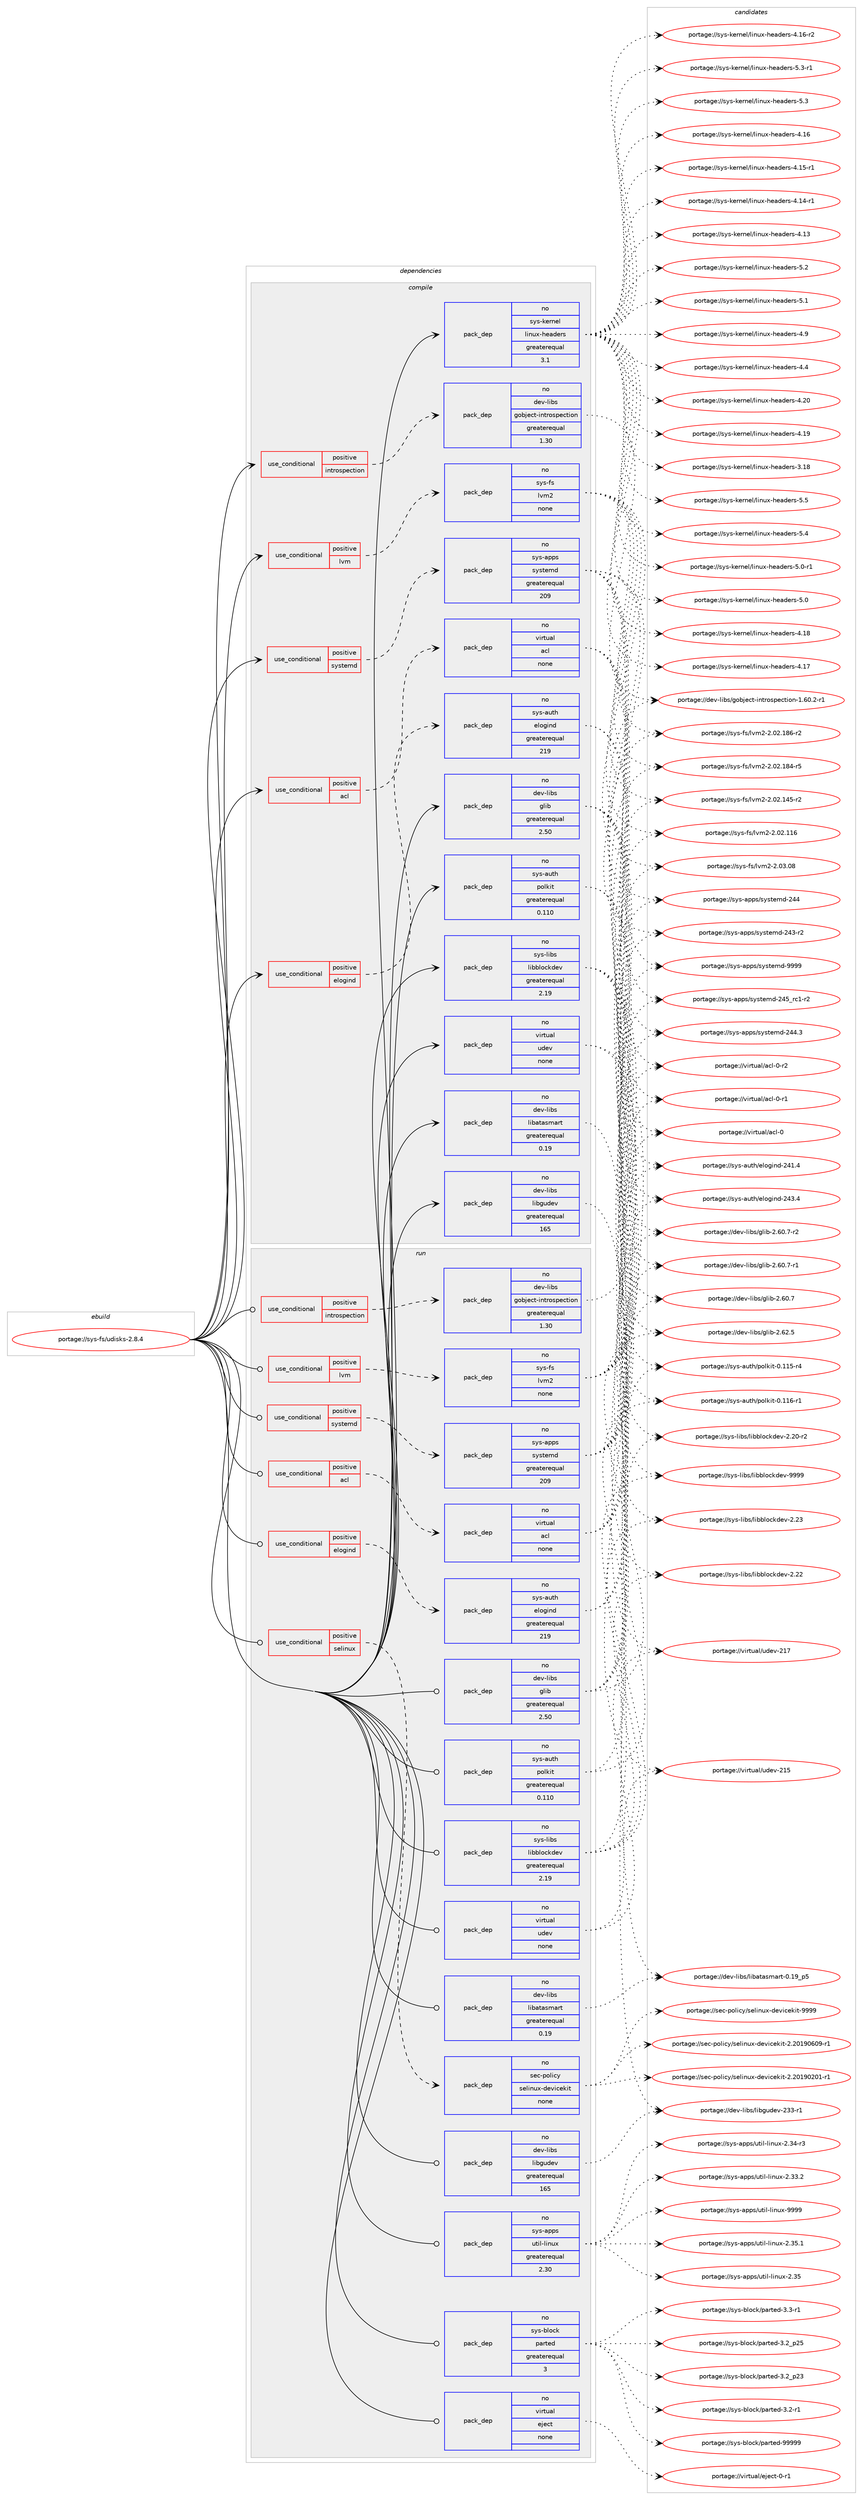 digraph prolog {

# *************
# Graph options
# *************

newrank=true;
concentrate=true;
compound=true;
graph [rankdir=LR,fontname=Helvetica,fontsize=10,ranksep=1.5];#, ranksep=2.5, nodesep=0.2];
edge  [arrowhead=vee];
node  [fontname=Helvetica,fontsize=10];

# **********
# The ebuild
# **********

subgraph cluster_leftcol {
color=gray;
rank=same;
label=<<i>ebuild</i>>;
id [label="portage://sys-fs/udisks-2.8.4", color=red, width=4, href="../sys-fs/udisks-2.8.4.svg"];
}

# ****************
# The dependencies
# ****************

subgraph cluster_midcol {
color=gray;
label=<<i>dependencies</i>>;
subgraph cluster_compile {
fillcolor="#eeeeee";
style=filled;
label=<<i>compile</i>>;
subgraph cond5874 {
dependency31769 [label=<<TABLE BORDER="0" CELLBORDER="1" CELLSPACING="0" CELLPADDING="4"><TR><TD ROWSPAN="3" CELLPADDING="10">use_conditional</TD></TR><TR><TD>positive</TD></TR><TR><TD>acl</TD></TR></TABLE>>, shape=none, color=red];
subgraph pack25092 {
dependency31770 [label=<<TABLE BORDER="0" CELLBORDER="1" CELLSPACING="0" CELLPADDING="4" WIDTH="220"><TR><TD ROWSPAN="6" CELLPADDING="30">pack_dep</TD></TR><TR><TD WIDTH="110">no</TD></TR><TR><TD>virtual</TD></TR><TR><TD>acl</TD></TR><TR><TD>none</TD></TR><TR><TD></TD></TR></TABLE>>, shape=none, color=blue];
}
dependency31769:e -> dependency31770:w [weight=20,style="dashed",arrowhead="vee"];
}
id:e -> dependency31769:w [weight=20,style="solid",arrowhead="vee"];
subgraph cond5875 {
dependency31771 [label=<<TABLE BORDER="0" CELLBORDER="1" CELLSPACING="0" CELLPADDING="4"><TR><TD ROWSPAN="3" CELLPADDING="10">use_conditional</TD></TR><TR><TD>positive</TD></TR><TR><TD>elogind</TD></TR></TABLE>>, shape=none, color=red];
subgraph pack25093 {
dependency31772 [label=<<TABLE BORDER="0" CELLBORDER="1" CELLSPACING="0" CELLPADDING="4" WIDTH="220"><TR><TD ROWSPAN="6" CELLPADDING="30">pack_dep</TD></TR><TR><TD WIDTH="110">no</TD></TR><TR><TD>sys-auth</TD></TR><TR><TD>elogind</TD></TR><TR><TD>greaterequal</TD></TR><TR><TD>219</TD></TR></TABLE>>, shape=none, color=blue];
}
dependency31771:e -> dependency31772:w [weight=20,style="dashed",arrowhead="vee"];
}
id:e -> dependency31771:w [weight=20,style="solid",arrowhead="vee"];
subgraph cond5876 {
dependency31773 [label=<<TABLE BORDER="0" CELLBORDER="1" CELLSPACING="0" CELLPADDING="4"><TR><TD ROWSPAN="3" CELLPADDING="10">use_conditional</TD></TR><TR><TD>positive</TD></TR><TR><TD>introspection</TD></TR></TABLE>>, shape=none, color=red];
subgraph pack25094 {
dependency31774 [label=<<TABLE BORDER="0" CELLBORDER="1" CELLSPACING="0" CELLPADDING="4" WIDTH="220"><TR><TD ROWSPAN="6" CELLPADDING="30">pack_dep</TD></TR><TR><TD WIDTH="110">no</TD></TR><TR><TD>dev-libs</TD></TR><TR><TD>gobject-introspection</TD></TR><TR><TD>greaterequal</TD></TR><TR><TD>1.30</TD></TR></TABLE>>, shape=none, color=blue];
}
dependency31773:e -> dependency31774:w [weight=20,style="dashed",arrowhead="vee"];
}
id:e -> dependency31773:w [weight=20,style="solid",arrowhead="vee"];
subgraph cond5877 {
dependency31775 [label=<<TABLE BORDER="0" CELLBORDER="1" CELLSPACING="0" CELLPADDING="4"><TR><TD ROWSPAN="3" CELLPADDING="10">use_conditional</TD></TR><TR><TD>positive</TD></TR><TR><TD>lvm</TD></TR></TABLE>>, shape=none, color=red];
subgraph pack25095 {
dependency31776 [label=<<TABLE BORDER="0" CELLBORDER="1" CELLSPACING="0" CELLPADDING="4" WIDTH="220"><TR><TD ROWSPAN="6" CELLPADDING="30">pack_dep</TD></TR><TR><TD WIDTH="110">no</TD></TR><TR><TD>sys-fs</TD></TR><TR><TD>lvm2</TD></TR><TR><TD>none</TD></TR><TR><TD></TD></TR></TABLE>>, shape=none, color=blue];
}
dependency31775:e -> dependency31776:w [weight=20,style="dashed",arrowhead="vee"];
}
id:e -> dependency31775:w [weight=20,style="solid",arrowhead="vee"];
subgraph cond5878 {
dependency31777 [label=<<TABLE BORDER="0" CELLBORDER="1" CELLSPACING="0" CELLPADDING="4"><TR><TD ROWSPAN="3" CELLPADDING="10">use_conditional</TD></TR><TR><TD>positive</TD></TR><TR><TD>systemd</TD></TR></TABLE>>, shape=none, color=red];
subgraph pack25096 {
dependency31778 [label=<<TABLE BORDER="0" CELLBORDER="1" CELLSPACING="0" CELLPADDING="4" WIDTH="220"><TR><TD ROWSPAN="6" CELLPADDING="30">pack_dep</TD></TR><TR><TD WIDTH="110">no</TD></TR><TR><TD>sys-apps</TD></TR><TR><TD>systemd</TD></TR><TR><TD>greaterequal</TD></TR><TR><TD>209</TD></TR></TABLE>>, shape=none, color=blue];
}
dependency31777:e -> dependency31778:w [weight=20,style="dashed",arrowhead="vee"];
}
id:e -> dependency31777:w [weight=20,style="solid",arrowhead="vee"];
subgraph pack25097 {
dependency31779 [label=<<TABLE BORDER="0" CELLBORDER="1" CELLSPACING="0" CELLPADDING="4" WIDTH="220"><TR><TD ROWSPAN="6" CELLPADDING="30">pack_dep</TD></TR><TR><TD WIDTH="110">no</TD></TR><TR><TD>dev-libs</TD></TR><TR><TD>glib</TD></TR><TR><TD>greaterequal</TD></TR><TR><TD>2.50</TD></TR></TABLE>>, shape=none, color=blue];
}
id:e -> dependency31779:w [weight=20,style="solid",arrowhead="vee"];
subgraph pack25098 {
dependency31780 [label=<<TABLE BORDER="0" CELLBORDER="1" CELLSPACING="0" CELLPADDING="4" WIDTH="220"><TR><TD ROWSPAN="6" CELLPADDING="30">pack_dep</TD></TR><TR><TD WIDTH="110">no</TD></TR><TR><TD>dev-libs</TD></TR><TR><TD>libatasmart</TD></TR><TR><TD>greaterequal</TD></TR><TR><TD>0.19</TD></TR></TABLE>>, shape=none, color=blue];
}
id:e -> dependency31780:w [weight=20,style="solid",arrowhead="vee"];
subgraph pack25099 {
dependency31781 [label=<<TABLE BORDER="0" CELLBORDER="1" CELLSPACING="0" CELLPADDING="4" WIDTH="220"><TR><TD ROWSPAN="6" CELLPADDING="30">pack_dep</TD></TR><TR><TD WIDTH="110">no</TD></TR><TR><TD>dev-libs</TD></TR><TR><TD>libgudev</TD></TR><TR><TD>greaterequal</TD></TR><TR><TD>165</TD></TR></TABLE>>, shape=none, color=blue];
}
id:e -> dependency31781:w [weight=20,style="solid",arrowhead="vee"];
subgraph pack25100 {
dependency31782 [label=<<TABLE BORDER="0" CELLBORDER="1" CELLSPACING="0" CELLPADDING="4" WIDTH="220"><TR><TD ROWSPAN="6" CELLPADDING="30">pack_dep</TD></TR><TR><TD WIDTH="110">no</TD></TR><TR><TD>sys-auth</TD></TR><TR><TD>polkit</TD></TR><TR><TD>greaterequal</TD></TR><TR><TD>0.110</TD></TR></TABLE>>, shape=none, color=blue];
}
id:e -> dependency31782:w [weight=20,style="solid",arrowhead="vee"];
subgraph pack25101 {
dependency31783 [label=<<TABLE BORDER="0" CELLBORDER="1" CELLSPACING="0" CELLPADDING="4" WIDTH="220"><TR><TD ROWSPAN="6" CELLPADDING="30">pack_dep</TD></TR><TR><TD WIDTH="110">no</TD></TR><TR><TD>sys-kernel</TD></TR><TR><TD>linux-headers</TD></TR><TR><TD>greaterequal</TD></TR><TR><TD>3.1</TD></TR></TABLE>>, shape=none, color=blue];
}
id:e -> dependency31783:w [weight=20,style="solid",arrowhead="vee"];
subgraph pack25102 {
dependency31784 [label=<<TABLE BORDER="0" CELLBORDER="1" CELLSPACING="0" CELLPADDING="4" WIDTH="220"><TR><TD ROWSPAN="6" CELLPADDING="30">pack_dep</TD></TR><TR><TD WIDTH="110">no</TD></TR><TR><TD>sys-libs</TD></TR><TR><TD>libblockdev</TD></TR><TR><TD>greaterequal</TD></TR><TR><TD>2.19</TD></TR></TABLE>>, shape=none, color=blue];
}
id:e -> dependency31784:w [weight=20,style="solid",arrowhead="vee"];
subgraph pack25103 {
dependency31785 [label=<<TABLE BORDER="0" CELLBORDER="1" CELLSPACING="0" CELLPADDING="4" WIDTH="220"><TR><TD ROWSPAN="6" CELLPADDING="30">pack_dep</TD></TR><TR><TD WIDTH="110">no</TD></TR><TR><TD>virtual</TD></TR><TR><TD>udev</TD></TR><TR><TD>none</TD></TR><TR><TD></TD></TR></TABLE>>, shape=none, color=blue];
}
id:e -> dependency31785:w [weight=20,style="solid",arrowhead="vee"];
}
subgraph cluster_compileandrun {
fillcolor="#eeeeee";
style=filled;
label=<<i>compile and run</i>>;
}
subgraph cluster_run {
fillcolor="#eeeeee";
style=filled;
label=<<i>run</i>>;
subgraph cond5879 {
dependency31786 [label=<<TABLE BORDER="0" CELLBORDER="1" CELLSPACING="0" CELLPADDING="4"><TR><TD ROWSPAN="3" CELLPADDING="10">use_conditional</TD></TR><TR><TD>positive</TD></TR><TR><TD>acl</TD></TR></TABLE>>, shape=none, color=red];
subgraph pack25104 {
dependency31787 [label=<<TABLE BORDER="0" CELLBORDER="1" CELLSPACING="0" CELLPADDING="4" WIDTH="220"><TR><TD ROWSPAN="6" CELLPADDING="30">pack_dep</TD></TR><TR><TD WIDTH="110">no</TD></TR><TR><TD>virtual</TD></TR><TR><TD>acl</TD></TR><TR><TD>none</TD></TR><TR><TD></TD></TR></TABLE>>, shape=none, color=blue];
}
dependency31786:e -> dependency31787:w [weight=20,style="dashed",arrowhead="vee"];
}
id:e -> dependency31786:w [weight=20,style="solid",arrowhead="odot"];
subgraph cond5880 {
dependency31788 [label=<<TABLE BORDER="0" CELLBORDER="1" CELLSPACING="0" CELLPADDING="4"><TR><TD ROWSPAN="3" CELLPADDING="10">use_conditional</TD></TR><TR><TD>positive</TD></TR><TR><TD>elogind</TD></TR></TABLE>>, shape=none, color=red];
subgraph pack25105 {
dependency31789 [label=<<TABLE BORDER="0" CELLBORDER="1" CELLSPACING="0" CELLPADDING="4" WIDTH="220"><TR><TD ROWSPAN="6" CELLPADDING="30">pack_dep</TD></TR><TR><TD WIDTH="110">no</TD></TR><TR><TD>sys-auth</TD></TR><TR><TD>elogind</TD></TR><TR><TD>greaterequal</TD></TR><TR><TD>219</TD></TR></TABLE>>, shape=none, color=blue];
}
dependency31788:e -> dependency31789:w [weight=20,style="dashed",arrowhead="vee"];
}
id:e -> dependency31788:w [weight=20,style="solid",arrowhead="odot"];
subgraph cond5881 {
dependency31790 [label=<<TABLE BORDER="0" CELLBORDER="1" CELLSPACING="0" CELLPADDING="4"><TR><TD ROWSPAN="3" CELLPADDING="10">use_conditional</TD></TR><TR><TD>positive</TD></TR><TR><TD>introspection</TD></TR></TABLE>>, shape=none, color=red];
subgraph pack25106 {
dependency31791 [label=<<TABLE BORDER="0" CELLBORDER="1" CELLSPACING="0" CELLPADDING="4" WIDTH="220"><TR><TD ROWSPAN="6" CELLPADDING="30">pack_dep</TD></TR><TR><TD WIDTH="110">no</TD></TR><TR><TD>dev-libs</TD></TR><TR><TD>gobject-introspection</TD></TR><TR><TD>greaterequal</TD></TR><TR><TD>1.30</TD></TR></TABLE>>, shape=none, color=blue];
}
dependency31790:e -> dependency31791:w [weight=20,style="dashed",arrowhead="vee"];
}
id:e -> dependency31790:w [weight=20,style="solid",arrowhead="odot"];
subgraph cond5882 {
dependency31792 [label=<<TABLE BORDER="0" CELLBORDER="1" CELLSPACING="0" CELLPADDING="4"><TR><TD ROWSPAN="3" CELLPADDING="10">use_conditional</TD></TR><TR><TD>positive</TD></TR><TR><TD>lvm</TD></TR></TABLE>>, shape=none, color=red];
subgraph pack25107 {
dependency31793 [label=<<TABLE BORDER="0" CELLBORDER="1" CELLSPACING="0" CELLPADDING="4" WIDTH="220"><TR><TD ROWSPAN="6" CELLPADDING="30">pack_dep</TD></TR><TR><TD WIDTH="110">no</TD></TR><TR><TD>sys-fs</TD></TR><TR><TD>lvm2</TD></TR><TR><TD>none</TD></TR><TR><TD></TD></TR></TABLE>>, shape=none, color=blue];
}
dependency31792:e -> dependency31793:w [weight=20,style="dashed",arrowhead="vee"];
}
id:e -> dependency31792:w [weight=20,style="solid",arrowhead="odot"];
subgraph cond5883 {
dependency31794 [label=<<TABLE BORDER="0" CELLBORDER="1" CELLSPACING="0" CELLPADDING="4"><TR><TD ROWSPAN="3" CELLPADDING="10">use_conditional</TD></TR><TR><TD>positive</TD></TR><TR><TD>selinux</TD></TR></TABLE>>, shape=none, color=red];
subgraph pack25108 {
dependency31795 [label=<<TABLE BORDER="0" CELLBORDER="1" CELLSPACING="0" CELLPADDING="4" WIDTH="220"><TR><TD ROWSPAN="6" CELLPADDING="30">pack_dep</TD></TR><TR><TD WIDTH="110">no</TD></TR><TR><TD>sec-policy</TD></TR><TR><TD>selinux-devicekit</TD></TR><TR><TD>none</TD></TR><TR><TD></TD></TR></TABLE>>, shape=none, color=blue];
}
dependency31794:e -> dependency31795:w [weight=20,style="dashed",arrowhead="vee"];
}
id:e -> dependency31794:w [weight=20,style="solid",arrowhead="odot"];
subgraph cond5884 {
dependency31796 [label=<<TABLE BORDER="0" CELLBORDER="1" CELLSPACING="0" CELLPADDING="4"><TR><TD ROWSPAN="3" CELLPADDING="10">use_conditional</TD></TR><TR><TD>positive</TD></TR><TR><TD>systemd</TD></TR></TABLE>>, shape=none, color=red];
subgraph pack25109 {
dependency31797 [label=<<TABLE BORDER="0" CELLBORDER="1" CELLSPACING="0" CELLPADDING="4" WIDTH="220"><TR><TD ROWSPAN="6" CELLPADDING="30">pack_dep</TD></TR><TR><TD WIDTH="110">no</TD></TR><TR><TD>sys-apps</TD></TR><TR><TD>systemd</TD></TR><TR><TD>greaterequal</TD></TR><TR><TD>209</TD></TR></TABLE>>, shape=none, color=blue];
}
dependency31796:e -> dependency31797:w [weight=20,style="dashed",arrowhead="vee"];
}
id:e -> dependency31796:w [weight=20,style="solid",arrowhead="odot"];
subgraph pack25110 {
dependency31798 [label=<<TABLE BORDER="0" CELLBORDER="1" CELLSPACING="0" CELLPADDING="4" WIDTH="220"><TR><TD ROWSPAN="6" CELLPADDING="30">pack_dep</TD></TR><TR><TD WIDTH="110">no</TD></TR><TR><TD>dev-libs</TD></TR><TR><TD>glib</TD></TR><TR><TD>greaterequal</TD></TR><TR><TD>2.50</TD></TR></TABLE>>, shape=none, color=blue];
}
id:e -> dependency31798:w [weight=20,style="solid",arrowhead="odot"];
subgraph pack25111 {
dependency31799 [label=<<TABLE BORDER="0" CELLBORDER="1" CELLSPACING="0" CELLPADDING="4" WIDTH="220"><TR><TD ROWSPAN="6" CELLPADDING="30">pack_dep</TD></TR><TR><TD WIDTH="110">no</TD></TR><TR><TD>dev-libs</TD></TR><TR><TD>libatasmart</TD></TR><TR><TD>greaterequal</TD></TR><TR><TD>0.19</TD></TR></TABLE>>, shape=none, color=blue];
}
id:e -> dependency31799:w [weight=20,style="solid",arrowhead="odot"];
subgraph pack25112 {
dependency31800 [label=<<TABLE BORDER="0" CELLBORDER="1" CELLSPACING="0" CELLPADDING="4" WIDTH="220"><TR><TD ROWSPAN="6" CELLPADDING="30">pack_dep</TD></TR><TR><TD WIDTH="110">no</TD></TR><TR><TD>dev-libs</TD></TR><TR><TD>libgudev</TD></TR><TR><TD>greaterequal</TD></TR><TR><TD>165</TD></TR></TABLE>>, shape=none, color=blue];
}
id:e -> dependency31800:w [weight=20,style="solid",arrowhead="odot"];
subgraph pack25113 {
dependency31801 [label=<<TABLE BORDER="0" CELLBORDER="1" CELLSPACING="0" CELLPADDING="4" WIDTH="220"><TR><TD ROWSPAN="6" CELLPADDING="30">pack_dep</TD></TR><TR><TD WIDTH="110">no</TD></TR><TR><TD>sys-apps</TD></TR><TR><TD>util-linux</TD></TR><TR><TD>greaterequal</TD></TR><TR><TD>2.30</TD></TR></TABLE>>, shape=none, color=blue];
}
id:e -> dependency31801:w [weight=20,style="solid",arrowhead="odot"];
subgraph pack25114 {
dependency31802 [label=<<TABLE BORDER="0" CELLBORDER="1" CELLSPACING="0" CELLPADDING="4" WIDTH="220"><TR><TD ROWSPAN="6" CELLPADDING="30">pack_dep</TD></TR><TR><TD WIDTH="110">no</TD></TR><TR><TD>sys-auth</TD></TR><TR><TD>polkit</TD></TR><TR><TD>greaterequal</TD></TR><TR><TD>0.110</TD></TR></TABLE>>, shape=none, color=blue];
}
id:e -> dependency31802:w [weight=20,style="solid",arrowhead="odot"];
subgraph pack25115 {
dependency31803 [label=<<TABLE BORDER="0" CELLBORDER="1" CELLSPACING="0" CELLPADDING="4" WIDTH="220"><TR><TD ROWSPAN="6" CELLPADDING="30">pack_dep</TD></TR><TR><TD WIDTH="110">no</TD></TR><TR><TD>sys-block</TD></TR><TR><TD>parted</TD></TR><TR><TD>greaterequal</TD></TR><TR><TD>3</TD></TR></TABLE>>, shape=none, color=blue];
}
id:e -> dependency31803:w [weight=20,style="solid",arrowhead="odot"];
subgraph pack25116 {
dependency31804 [label=<<TABLE BORDER="0" CELLBORDER="1" CELLSPACING="0" CELLPADDING="4" WIDTH="220"><TR><TD ROWSPAN="6" CELLPADDING="30">pack_dep</TD></TR><TR><TD WIDTH="110">no</TD></TR><TR><TD>sys-libs</TD></TR><TR><TD>libblockdev</TD></TR><TR><TD>greaterequal</TD></TR><TR><TD>2.19</TD></TR></TABLE>>, shape=none, color=blue];
}
id:e -> dependency31804:w [weight=20,style="solid",arrowhead="odot"];
subgraph pack25117 {
dependency31805 [label=<<TABLE BORDER="0" CELLBORDER="1" CELLSPACING="0" CELLPADDING="4" WIDTH="220"><TR><TD ROWSPAN="6" CELLPADDING="30">pack_dep</TD></TR><TR><TD WIDTH="110">no</TD></TR><TR><TD>virtual</TD></TR><TR><TD>eject</TD></TR><TR><TD>none</TD></TR><TR><TD></TD></TR></TABLE>>, shape=none, color=blue];
}
id:e -> dependency31805:w [weight=20,style="solid",arrowhead="odot"];
subgraph pack25118 {
dependency31806 [label=<<TABLE BORDER="0" CELLBORDER="1" CELLSPACING="0" CELLPADDING="4" WIDTH="220"><TR><TD ROWSPAN="6" CELLPADDING="30">pack_dep</TD></TR><TR><TD WIDTH="110">no</TD></TR><TR><TD>virtual</TD></TR><TR><TD>udev</TD></TR><TR><TD>none</TD></TR><TR><TD></TD></TR></TABLE>>, shape=none, color=blue];
}
id:e -> dependency31806:w [weight=20,style="solid",arrowhead="odot"];
}
}

# **************
# The candidates
# **************

subgraph cluster_choices {
rank=same;
color=gray;
label=<<i>candidates</i>>;

subgraph choice25092 {
color=black;
nodesep=1;
choice1181051141161179710847979910845484511450 [label="portage://virtual/acl-0-r2", color=red, width=4,href="../virtual/acl-0-r2.svg"];
choice1181051141161179710847979910845484511449 [label="portage://virtual/acl-0-r1", color=red, width=4,href="../virtual/acl-0-r1.svg"];
choice118105114116117971084797991084548 [label="portage://virtual/acl-0", color=red, width=4,href="../virtual/acl-0.svg"];
dependency31770:e -> choice1181051141161179710847979910845484511450:w [style=dotted,weight="100"];
dependency31770:e -> choice1181051141161179710847979910845484511449:w [style=dotted,weight="100"];
dependency31770:e -> choice118105114116117971084797991084548:w [style=dotted,weight="100"];
}
subgraph choice25093 {
color=black;
nodesep=1;
choice115121115459711711610447101108111103105110100455052514652 [label="portage://sys-auth/elogind-243.4", color=red, width=4,href="../sys-auth/elogind-243.4.svg"];
choice115121115459711711610447101108111103105110100455052494652 [label="portage://sys-auth/elogind-241.4", color=red, width=4,href="../sys-auth/elogind-241.4.svg"];
dependency31772:e -> choice115121115459711711610447101108111103105110100455052514652:w [style=dotted,weight="100"];
dependency31772:e -> choice115121115459711711610447101108111103105110100455052494652:w [style=dotted,weight="100"];
}
subgraph choice25094 {
color=black;
nodesep=1;
choice10010111845108105981154710311198106101991164510511011611411111511210199116105111110454946544846504511449 [label="portage://dev-libs/gobject-introspection-1.60.2-r1", color=red, width=4,href="../dev-libs/gobject-introspection-1.60.2-r1.svg"];
dependency31774:e -> choice10010111845108105981154710311198106101991164510511011611411111511210199116105111110454946544846504511449:w [style=dotted,weight="100"];
}
subgraph choice25095 {
color=black;
nodesep=1;
choice1151211154510211547108118109504550464851464856 [label="portage://sys-fs/lvm2-2.03.08", color=red, width=4,href="../sys-fs/lvm2-2.03.08.svg"];
choice1151211154510211547108118109504550464850464956544511450 [label="portage://sys-fs/lvm2-2.02.186-r2", color=red, width=4,href="../sys-fs/lvm2-2.02.186-r2.svg"];
choice1151211154510211547108118109504550464850464956524511453 [label="portage://sys-fs/lvm2-2.02.184-r5", color=red, width=4,href="../sys-fs/lvm2-2.02.184-r5.svg"];
choice1151211154510211547108118109504550464850464952534511450 [label="portage://sys-fs/lvm2-2.02.145-r2", color=red, width=4,href="../sys-fs/lvm2-2.02.145-r2.svg"];
choice115121115451021154710811810950455046485046494954 [label="portage://sys-fs/lvm2-2.02.116", color=red, width=4,href="../sys-fs/lvm2-2.02.116.svg"];
dependency31776:e -> choice1151211154510211547108118109504550464851464856:w [style=dotted,weight="100"];
dependency31776:e -> choice1151211154510211547108118109504550464850464956544511450:w [style=dotted,weight="100"];
dependency31776:e -> choice1151211154510211547108118109504550464850464956524511453:w [style=dotted,weight="100"];
dependency31776:e -> choice1151211154510211547108118109504550464850464952534511450:w [style=dotted,weight="100"];
dependency31776:e -> choice115121115451021154710811810950455046485046494954:w [style=dotted,weight="100"];
}
subgraph choice25096 {
color=black;
nodesep=1;
choice1151211154597112112115471151211151161011091004557575757 [label="portage://sys-apps/systemd-9999", color=red, width=4,href="../sys-apps/systemd-9999.svg"];
choice115121115459711211211547115121115116101109100455052539511499494511450 [label="portage://sys-apps/systemd-245_rc1-r2", color=red, width=4,href="../sys-apps/systemd-245_rc1-r2.svg"];
choice115121115459711211211547115121115116101109100455052524651 [label="portage://sys-apps/systemd-244.3", color=red, width=4,href="../sys-apps/systemd-244.3.svg"];
choice11512111545971121121154711512111511610110910045505252 [label="portage://sys-apps/systemd-244", color=red, width=4,href="../sys-apps/systemd-244.svg"];
choice115121115459711211211547115121115116101109100455052514511450 [label="portage://sys-apps/systemd-243-r2", color=red, width=4,href="../sys-apps/systemd-243-r2.svg"];
dependency31778:e -> choice1151211154597112112115471151211151161011091004557575757:w [style=dotted,weight="100"];
dependency31778:e -> choice115121115459711211211547115121115116101109100455052539511499494511450:w [style=dotted,weight="100"];
dependency31778:e -> choice115121115459711211211547115121115116101109100455052524651:w [style=dotted,weight="100"];
dependency31778:e -> choice11512111545971121121154711512111511610110910045505252:w [style=dotted,weight="100"];
dependency31778:e -> choice115121115459711211211547115121115116101109100455052514511450:w [style=dotted,weight="100"];
}
subgraph choice25097 {
color=black;
nodesep=1;
choice1001011184510810598115471031081059845504654504653 [label="portage://dev-libs/glib-2.62.5", color=red, width=4,href="../dev-libs/glib-2.62.5.svg"];
choice10010111845108105981154710310810598455046544846554511450 [label="portage://dev-libs/glib-2.60.7-r2", color=red, width=4,href="../dev-libs/glib-2.60.7-r2.svg"];
choice10010111845108105981154710310810598455046544846554511449 [label="portage://dev-libs/glib-2.60.7-r1", color=red, width=4,href="../dev-libs/glib-2.60.7-r1.svg"];
choice1001011184510810598115471031081059845504654484655 [label="portage://dev-libs/glib-2.60.7", color=red, width=4,href="../dev-libs/glib-2.60.7.svg"];
dependency31779:e -> choice1001011184510810598115471031081059845504654504653:w [style=dotted,weight="100"];
dependency31779:e -> choice10010111845108105981154710310810598455046544846554511450:w [style=dotted,weight="100"];
dependency31779:e -> choice10010111845108105981154710310810598455046544846554511449:w [style=dotted,weight="100"];
dependency31779:e -> choice1001011184510810598115471031081059845504654484655:w [style=dotted,weight="100"];
}
subgraph choice25098 {
color=black;
nodesep=1;
choice1001011184510810598115471081059897116971151099711411645484649579511253 [label="portage://dev-libs/libatasmart-0.19_p5", color=red, width=4,href="../dev-libs/libatasmart-0.19_p5.svg"];
dependency31780:e -> choice1001011184510810598115471081059897116971151099711411645484649579511253:w [style=dotted,weight="100"];
}
subgraph choice25099 {
color=black;
nodesep=1;
choice10010111845108105981154710810598103117100101118455051514511449 [label="portage://dev-libs/libgudev-233-r1", color=red, width=4,href="../dev-libs/libgudev-233-r1.svg"];
dependency31781:e -> choice10010111845108105981154710810598103117100101118455051514511449:w [style=dotted,weight="100"];
}
subgraph choice25100 {
color=black;
nodesep=1;
choice1151211154597117116104471121111081071051164548464949544511449 [label="portage://sys-auth/polkit-0.116-r1", color=red, width=4,href="../sys-auth/polkit-0.116-r1.svg"];
choice1151211154597117116104471121111081071051164548464949534511452 [label="portage://sys-auth/polkit-0.115-r4", color=red, width=4,href="../sys-auth/polkit-0.115-r4.svg"];
dependency31782:e -> choice1151211154597117116104471121111081071051164548464949544511449:w [style=dotted,weight="100"];
dependency31782:e -> choice1151211154597117116104471121111081071051164548464949534511452:w [style=dotted,weight="100"];
}
subgraph choice25101 {
color=black;
nodesep=1;
choice1151211154510710111411010110847108105110117120451041019710010111411545534653 [label="portage://sys-kernel/linux-headers-5.5", color=red, width=4,href="../sys-kernel/linux-headers-5.5.svg"];
choice1151211154510710111411010110847108105110117120451041019710010111411545534652 [label="portage://sys-kernel/linux-headers-5.4", color=red, width=4,href="../sys-kernel/linux-headers-5.4.svg"];
choice11512111545107101114110101108471081051101171204510410197100101114115455346514511449 [label="portage://sys-kernel/linux-headers-5.3-r1", color=red, width=4,href="../sys-kernel/linux-headers-5.3-r1.svg"];
choice1151211154510710111411010110847108105110117120451041019710010111411545534651 [label="portage://sys-kernel/linux-headers-5.3", color=red, width=4,href="../sys-kernel/linux-headers-5.3.svg"];
choice1151211154510710111411010110847108105110117120451041019710010111411545534650 [label="portage://sys-kernel/linux-headers-5.2", color=red, width=4,href="../sys-kernel/linux-headers-5.2.svg"];
choice1151211154510710111411010110847108105110117120451041019710010111411545534649 [label="portage://sys-kernel/linux-headers-5.1", color=red, width=4,href="../sys-kernel/linux-headers-5.1.svg"];
choice11512111545107101114110101108471081051101171204510410197100101114115455346484511449 [label="portage://sys-kernel/linux-headers-5.0-r1", color=red, width=4,href="../sys-kernel/linux-headers-5.0-r1.svg"];
choice1151211154510710111411010110847108105110117120451041019710010111411545534648 [label="portage://sys-kernel/linux-headers-5.0", color=red, width=4,href="../sys-kernel/linux-headers-5.0.svg"];
choice1151211154510710111411010110847108105110117120451041019710010111411545524657 [label="portage://sys-kernel/linux-headers-4.9", color=red, width=4,href="../sys-kernel/linux-headers-4.9.svg"];
choice1151211154510710111411010110847108105110117120451041019710010111411545524652 [label="portage://sys-kernel/linux-headers-4.4", color=red, width=4,href="../sys-kernel/linux-headers-4.4.svg"];
choice115121115451071011141101011084710810511011712045104101971001011141154552465048 [label="portage://sys-kernel/linux-headers-4.20", color=red, width=4,href="../sys-kernel/linux-headers-4.20.svg"];
choice115121115451071011141101011084710810511011712045104101971001011141154552464957 [label="portage://sys-kernel/linux-headers-4.19", color=red, width=4,href="../sys-kernel/linux-headers-4.19.svg"];
choice115121115451071011141101011084710810511011712045104101971001011141154552464956 [label="portage://sys-kernel/linux-headers-4.18", color=red, width=4,href="../sys-kernel/linux-headers-4.18.svg"];
choice115121115451071011141101011084710810511011712045104101971001011141154552464955 [label="portage://sys-kernel/linux-headers-4.17", color=red, width=4,href="../sys-kernel/linux-headers-4.17.svg"];
choice1151211154510710111411010110847108105110117120451041019710010111411545524649544511450 [label="portage://sys-kernel/linux-headers-4.16-r2", color=red, width=4,href="../sys-kernel/linux-headers-4.16-r2.svg"];
choice115121115451071011141101011084710810511011712045104101971001011141154552464954 [label="portage://sys-kernel/linux-headers-4.16", color=red, width=4,href="../sys-kernel/linux-headers-4.16.svg"];
choice1151211154510710111411010110847108105110117120451041019710010111411545524649534511449 [label="portage://sys-kernel/linux-headers-4.15-r1", color=red, width=4,href="../sys-kernel/linux-headers-4.15-r1.svg"];
choice1151211154510710111411010110847108105110117120451041019710010111411545524649524511449 [label="portage://sys-kernel/linux-headers-4.14-r1", color=red, width=4,href="../sys-kernel/linux-headers-4.14-r1.svg"];
choice115121115451071011141101011084710810511011712045104101971001011141154552464951 [label="portage://sys-kernel/linux-headers-4.13", color=red, width=4,href="../sys-kernel/linux-headers-4.13.svg"];
choice115121115451071011141101011084710810511011712045104101971001011141154551464956 [label="portage://sys-kernel/linux-headers-3.18", color=red, width=4,href="../sys-kernel/linux-headers-3.18.svg"];
dependency31783:e -> choice1151211154510710111411010110847108105110117120451041019710010111411545534653:w [style=dotted,weight="100"];
dependency31783:e -> choice1151211154510710111411010110847108105110117120451041019710010111411545534652:w [style=dotted,weight="100"];
dependency31783:e -> choice11512111545107101114110101108471081051101171204510410197100101114115455346514511449:w [style=dotted,weight="100"];
dependency31783:e -> choice1151211154510710111411010110847108105110117120451041019710010111411545534651:w [style=dotted,weight="100"];
dependency31783:e -> choice1151211154510710111411010110847108105110117120451041019710010111411545534650:w [style=dotted,weight="100"];
dependency31783:e -> choice1151211154510710111411010110847108105110117120451041019710010111411545534649:w [style=dotted,weight="100"];
dependency31783:e -> choice11512111545107101114110101108471081051101171204510410197100101114115455346484511449:w [style=dotted,weight="100"];
dependency31783:e -> choice1151211154510710111411010110847108105110117120451041019710010111411545534648:w [style=dotted,weight="100"];
dependency31783:e -> choice1151211154510710111411010110847108105110117120451041019710010111411545524657:w [style=dotted,weight="100"];
dependency31783:e -> choice1151211154510710111411010110847108105110117120451041019710010111411545524652:w [style=dotted,weight="100"];
dependency31783:e -> choice115121115451071011141101011084710810511011712045104101971001011141154552465048:w [style=dotted,weight="100"];
dependency31783:e -> choice115121115451071011141101011084710810511011712045104101971001011141154552464957:w [style=dotted,weight="100"];
dependency31783:e -> choice115121115451071011141101011084710810511011712045104101971001011141154552464956:w [style=dotted,weight="100"];
dependency31783:e -> choice115121115451071011141101011084710810511011712045104101971001011141154552464955:w [style=dotted,weight="100"];
dependency31783:e -> choice1151211154510710111411010110847108105110117120451041019710010111411545524649544511450:w [style=dotted,weight="100"];
dependency31783:e -> choice115121115451071011141101011084710810511011712045104101971001011141154552464954:w [style=dotted,weight="100"];
dependency31783:e -> choice1151211154510710111411010110847108105110117120451041019710010111411545524649534511449:w [style=dotted,weight="100"];
dependency31783:e -> choice1151211154510710111411010110847108105110117120451041019710010111411545524649524511449:w [style=dotted,weight="100"];
dependency31783:e -> choice115121115451071011141101011084710810511011712045104101971001011141154552464951:w [style=dotted,weight="100"];
dependency31783:e -> choice115121115451071011141101011084710810511011712045104101971001011141154551464956:w [style=dotted,weight="100"];
}
subgraph choice25102 {
color=black;
nodesep=1;
choice1151211154510810598115471081059898108111991071001011184557575757 [label="portage://sys-libs/libblockdev-9999", color=red, width=4,href="../sys-libs/libblockdev-9999.svg"];
choice1151211154510810598115471081059898108111991071001011184550465051 [label="portage://sys-libs/libblockdev-2.23", color=red, width=4,href="../sys-libs/libblockdev-2.23.svg"];
choice1151211154510810598115471081059898108111991071001011184550465050 [label="portage://sys-libs/libblockdev-2.22", color=red, width=4,href="../sys-libs/libblockdev-2.22.svg"];
choice11512111545108105981154710810598981081119910710010111845504650484511450 [label="portage://sys-libs/libblockdev-2.20-r2", color=red, width=4,href="../sys-libs/libblockdev-2.20-r2.svg"];
dependency31784:e -> choice1151211154510810598115471081059898108111991071001011184557575757:w [style=dotted,weight="100"];
dependency31784:e -> choice1151211154510810598115471081059898108111991071001011184550465051:w [style=dotted,weight="100"];
dependency31784:e -> choice1151211154510810598115471081059898108111991071001011184550465050:w [style=dotted,weight="100"];
dependency31784:e -> choice11512111545108105981154710810598981081119910710010111845504650484511450:w [style=dotted,weight="100"];
}
subgraph choice25103 {
color=black;
nodesep=1;
choice118105114116117971084711710010111845504955 [label="portage://virtual/udev-217", color=red, width=4,href="../virtual/udev-217.svg"];
choice118105114116117971084711710010111845504953 [label="portage://virtual/udev-215", color=red, width=4,href="../virtual/udev-215.svg"];
dependency31785:e -> choice118105114116117971084711710010111845504955:w [style=dotted,weight="100"];
dependency31785:e -> choice118105114116117971084711710010111845504953:w [style=dotted,weight="100"];
}
subgraph choice25104 {
color=black;
nodesep=1;
choice1181051141161179710847979910845484511450 [label="portage://virtual/acl-0-r2", color=red, width=4,href="../virtual/acl-0-r2.svg"];
choice1181051141161179710847979910845484511449 [label="portage://virtual/acl-0-r1", color=red, width=4,href="../virtual/acl-0-r1.svg"];
choice118105114116117971084797991084548 [label="portage://virtual/acl-0", color=red, width=4,href="../virtual/acl-0.svg"];
dependency31787:e -> choice1181051141161179710847979910845484511450:w [style=dotted,weight="100"];
dependency31787:e -> choice1181051141161179710847979910845484511449:w [style=dotted,weight="100"];
dependency31787:e -> choice118105114116117971084797991084548:w [style=dotted,weight="100"];
}
subgraph choice25105 {
color=black;
nodesep=1;
choice115121115459711711610447101108111103105110100455052514652 [label="portage://sys-auth/elogind-243.4", color=red, width=4,href="../sys-auth/elogind-243.4.svg"];
choice115121115459711711610447101108111103105110100455052494652 [label="portage://sys-auth/elogind-241.4", color=red, width=4,href="../sys-auth/elogind-241.4.svg"];
dependency31789:e -> choice115121115459711711610447101108111103105110100455052514652:w [style=dotted,weight="100"];
dependency31789:e -> choice115121115459711711610447101108111103105110100455052494652:w [style=dotted,weight="100"];
}
subgraph choice25106 {
color=black;
nodesep=1;
choice10010111845108105981154710311198106101991164510511011611411111511210199116105111110454946544846504511449 [label="portage://dev-libs/gobject-introspection-1.60.2-r1", color=red, width=4,href="../dev-libs/gobject-introspection-1.60.2-r1.svg"];
dependency31791:e -> choice10010111845108105981154710311198106101991164510511011611411111511210199116105111110454946544846504511449:w [style=dotted,weight="100"];
}
subgraph choice25107 {
color=black;
nodesep=1;
choice1151211154510211547108118109504550464851464856 [label="portage://sys-fs/lvm2-2.03.08", color=red, width=4,href="../sys-fs/lvm2-2.03.08.svg"];
choice1151211154510211547108118109504550464850464956544511450 [label="portage://sys-fs/lvm2-2.02.186-r2", color=red, width=4,href="../sys-fs/lvm2-2.02.186-r2.svg"];
choice1151211154510211547108118109504550464850464956524511453 [label="portage://sys-fs/lvm2-2.02.184-r5", color=red, width=4,href="../sys-fs/lvm2-2.02.184-r5.svg"];
choice1151211154510211547108118109504550464850464952534511450 [label="portage://sys-fs/lvm2-2.02.145-r2", color=red, width=4,href="../sys-fs/lvm2-2.02.145-r2.svg"];
choice115121115451021154710811810950455046485046494954 [label="portage://sys-fs/lvm2-2.02.116", color=red, width=4,href="../sys-fs/lvm2-2.02.116.svg"];
dependency31793:e -> choice1151211154510211547108118109504550464851464856:w [style=dotted,weight="100"];
dependency31793:e -> choice1151211154510211547108118109504550464850464956544511450:w [style=dotted,weight="100"];
dependency31793:e -> choice1151211154510211547108118109504550464850464956524511453:w [style=dotted,weight="100"];
dependency31793:e -> choice1151211154510211547108118109504550464850464952534511450:w [style=dotted,weight="100"];
dependency31793:e -> choice115121115451021154710811810950455046485046494954:w [style=dotted,weight="100"];
}
subgraph choice25108 {
color=black;
nodesep=1;
choice1151019945112111108105991214711510110810511011712045100101118105991011071051164557575757 [label="portage://sec-policy/selinux-devicekit-9999", color=red, width=4,href="../sec-policy/selinux-devicekit-9999.svg"];
choice11510199451121111081059912147115101108105110117120451001011181059910110710511645504650484957485448574511449 [label="portage://sec-policy/selinux-devicekit-2.20190609-r1", color=red, width=4,href="../sec-policy/selinux-devicekit-2.20190609-r1.svg"];
choice11510199451121111081059912147115101108105110117120451001011181059910110710511645504650484957485048494511449 [label="portage://sec-policy/selinux-devicekit-2.20190201-r1", color=red, width=4,href="../sec-policy/selinux-devicekit-2.20190201-r1.svg"];
dependency31795:e -> choice1151019945112111108105991214711510110810511011712045100101118105991011071051164557575757:w [style=dotted,weight="100"];
dependency31795:e -> choice11510199451121111081059912147115101108105110117120451001011181059910110710511645504650484957485448574511449:w [style=dotted,weight="100"];
dependency31795:e -> choice11510199451121111081059912147115101108105110117120451001011181059910110710511645504650484957485048494511449:w [style=dotted,weight="100"];
}
subgraph choice25109 {
color=black;
nodesep=1;
choice1151211154597112112115471151211151161011091004557575757 [label="portage://sys-apps/systemd-9999", color=red, width=4,href="../sys-apps/systemd-9999.svg"];
choice115121115459711211211547115121115116101109100455052539511499494511450 [label="portage://sys-apps/systemd-245_rc1-r2", color=red, width=4,href="../sys-apps/systemd-245_rc1-r2.svg"];
choice115121115459711211211547115121115116101109100455052524651 [label="portage://sys-apps/systemd-244.3", color=red, width=4,href="../sys-apps/systemd-244.3.svg"];
choice11512111545971121121154711512111511610110910045505252 [label="portage://sys-apps/systemd-244", color=red, width=4,href="../sys-apps/systemd-244.svg"];
choice115121115459711211211547115121115116101109100455052514511450 [label="portage://sys-apps/systemd-243-r2", color=red, width=4,href="../sys-apps/systemd-243-r2.svg"];
dependency31797:e -> choice1151211154597112112115471151211151161011091004557575757:w [style=dotted,weight="100"];
dependency31797:e -> choice115121115459711211211547115121115116101109100455052539511499494511450:w [style=dotted,weight="100"];
dependency31797:e -> choice115121115459711211211547115121115116101109100455052524651:w [style=dotted,weight="100"];
dependency31797:e -> choice11512111545971121121154711512111511610110910045505252:w [style=dotted,weight="100"];
dependency31797:e -> choice115121115459711211211547115121115116101109100455052514511450:w [style=dotted,weight="100"];
}
subgraph choice25110 {
color=black;
nodesep=1;
choice1001011184510810598115471031081059845504654504653 [label="portage://dev-libs/glib-2.62.5", color=red, width=4,href="../dev-libs/glib-2.62.5.svg"];
choice10010111845108105981154710310810598455046544846554511450 [label="portage://dev-libs/glib-2.60.7-r2", color=red, width=4,href="../dev-libs/glib-2.60.7-r2.svg"];
choice10010111845108105981154710310810598455046544846554511449 [label="portage://dev-libs/glib-2.60.7-r1", color=red, width=4,href="../dev-libs/glib-2.60.7-r1.svg"];
choice1001011184510810598115471031081059845504654484655 [label="portage://dev-libs/glib-2.60.7", color=red, width=4,href="../dev-libs/glib-2.60.7.svg"];
dependency31798:e -> choice1001011184510810598115471031081059845504654504653:w [style=dotted,weight="100"];
dependency31798:e -> choice10010111845108105981154710310810598455046544846554511450:w [style=dotted,weight="100"];
dependency31798:e -> choice10010111845108105981154710310810598455046544846554511449:w [style=dotted,weight="100"];
dependency31798:e -> choice1001011184510810598115471031081059845504654484655:w [style=dotted,weight="100"];
}
subgraph choice25111 {
color=black;
nodesep=1;
choice1001011184510810598115471081059897116971151099711411645484649579511253 [label="portage://dev-libs/libatasmart-0.19_p5", color=red, width=4,href="../dev-libs/libatasmart-0.19_p5.svg"];
dependency31799:e -> choice1001011184510810598115471081059897116971151099711411645484649579511253:w [style=dotted,weight="100"];
}
subgraph choice25112 {
color=black;
nodesep=1;
choice10010111845108105981154710810598103117100101118455051514511449 [label="portage://dev-libs/libgudev-233-r1", color=red, width=4,href="../dev-libs/libgudev-233-r1.svg"];
dependency31800:e -> choice10010111845108105981154710810598103117100101118455051514511449:w [style=dotted,weight="100"];
}
subgraph choice25113 {
color=black;
nodesep=1;
choice115121115459711211211547117116105108451081051101171204557575757 [label="portage://sys-apps/util-linux-9999", color=red, width=4,href="../sys-apps/util-linux-9999.svg"];
choice1151211154597112112115471171161051084510810511011712045504651534649 [label="portage://sys-apps/util-linux-2.35.1", color=red, width=4,href="../sys-apps/util-linux-2.35.1.svg"];
choice115121115459711211211547117116105108451081051101171204550465153 [label="portage://sys-apps/util-linux-2.35", color=red, width=4,href="../sys-apps/util-linux-2.35.svg"];
choice1151211154597112112115471171161051084510810511011712045504651524511451 [label="portage://sys-apps/util-linux-2.34-r3", color=red, width=4,href="../sys-apps/util-linux-2.34-r3.svg"];
choice1151211154597112112115471171161051084510810511011712045504651514650 [label="portage://sys-apps/util-linux-2.33.2", color=red, width=4,href="../sys-apps/util-linux-2.33.2.svg"];
dependency31801:e -> choice115121115459711211211547117116105108451081051101171204557575757:w [style=dotted,weight="100"];
dependency31801:e -> choice1151211154597112112115471171161051084510810511011712045504651534649:w [style=dotted,weight="100"];
dependency31801:e -> choice115121115459711211211547117116105108451081051101171204550465153:w [style=dotted,weight="100"];
dependency31801:e -> choice1151211154597112112115471171161051084510810511011712045504651524511451:w [style=dotted,weight="100"];
dependency31801:e -> choice1151211154597112112115471171161051084510810511011712045504651514650:w [style=dotted,weight="100"];
}
subgraph choice25114 {
color=black;
nodesep=1;
choice1151211154597117116104471121111081071051164548464949544511449 [label="portage://sys-auth/polkit-0.116-r1", color=red, width=4,href="../sys-auth/polkit-0.116-r1.svg"];
choice1151211154597117116104471121111081071051164548464949534511452 [label="portage://sys-auth/polkit-0.115-r4", color=red, width=4,href="../sys-auth/polkit-0.115-r4.svg"];
dependency31802:e -> choice1151211154597117116104471121111081071051164548464949544511449:w [style=dotted,weight="100"];
dependency31802:e -> choice1151211154597117116104471121111081071051164548464949534511452:w [style=dotted,weight="100"];
}
subgraph choice25115 {
color=black;
nodesep=1;
choice1151211154598108111991074711297114116101100455757575757 [label="portage://sys-block/parted-99999", color=red, width=4,href="../sys-block/parted-99999.svg"];
choice1151211154598108111991074711297114116101100455146514511449 [label="portage://sys-block/parted-3.3-r1", color=red, width=4,href="../sys-block/parted-3.3-r1.svg"];
choice115121115459810811199107471129711411610110045514650951125053 [label="portage://sys-block/parted-3.2_p25", color=red, width=4,href="../sys-block/parted-3.2_p25.svg"];
choice115121115459810811199107471129711411610110045514650951125051 [label="portage://sys-block/parted-3.2_p23", color=red, width=4,href="../sys-block/parted-3.2_p23.svg"];
choice1151211154598108111991074711297114116101100455146504511449 [label="portage://sys-block/parted-3.2-r1", color=red, width=4,href="../sys-block/parted-3.2-r1.svg"];
dependency31803:e -> choice1151211154598108111991074711297114116101100455757575757:w [style=dotted,weight="100"];
dependency31803:e -> choice1151211154598108111991074711297114116101100455146514511449:w [style=dotted,weight="100"];
dependency31803:e -> choice115121115459810811199107471129711411610110045514650951125053:w [style=dotted,weight="100"];
dependency31803:e -> choice115121115459810811199107471129711411610110045514650951125051:w [style=dotted,weight="100"];
dependency31803:e -> choice1151211154598108111991074711297114116101100455146504511449:w [style=dotted,weight="100"];
}
subgraph choice25116 {
color=black;
nodesep=1;
choice1151211154510810598115471081059898108111991071001011184557575757 [label="portage://sys-libs/libblockdev-9999", color=red, width=4,href="../sys-libs/libblockdev-9999.svg"];
choice1151211154510810598115471081059898108111991071001011184550465051 [label="portage://sys-libs/libblockdev-2.23", color=red, width=4,href="../sys-libs/libblockdev-2.23.svg"];
choice1151211154510810598115471081059898108111991071001011184550465050 [label="portage://sys-libs/libblockdev-2.22", color=red, width=4,href="../sys-libs/libblockdev-2.22.svg"];
choice11512111545108105981154710810598981081119910710010111845504650484511450 [label="portage://sys-libs/libblockdev-2.20-r2", color=red, width=4,href="../sys-libs/libblockdev-2.20-r2.svg"];
dependency31804:e -> choice1151211154510810598115471081059898108111991071001011184557575757:w [style=dotted,weight="100"];
dependency31804:e -> choice1151211154510810598115471081059898108111991071001011184550465051:w [style=dotted,weight="100"];
dependency31804:e -> choice1151211154510810598115471081059898108111991071001011184550465050:w [style=dotted,weight="100"];
dependency31804:e -> choice11512111545108105981154710810598981081119910710010111845504650484511450:w [style=dotted,weight="100"];
}
subgraph choice25117 {
color=black;
nodesep=1;
choice11810511411611797108471011061019911645484511449 [label="portage://virtual/eject-0-r1", color=red, width=4,href="../virtual/eject-0-r1.svg"];
dependency31805:e -> choice11810511411611797108471011061019911645484511449:w [style=dotted,weight="100"];
}
subgraph choice25118 {
color=black;
nodesep=1;
choice118105114116117971084711710010111845504955 [label="portage://virtual/udev-217", color=red, width=4,href="../virtual/udev-217.svg"];
choice118105114116117971084711710010111845504953 [label="portage://virtual/udev-215", color=red, width=4,href="../virtual/udev-215.svg"];
dependency31806:e -> choice118105114116117971084711710010111845504955:w [style=dotted,weight="100"];
dependency31806:e -> choice118105114116117971084711710010111845504953:w [style=dotted,weight="100"];
}
}

}
